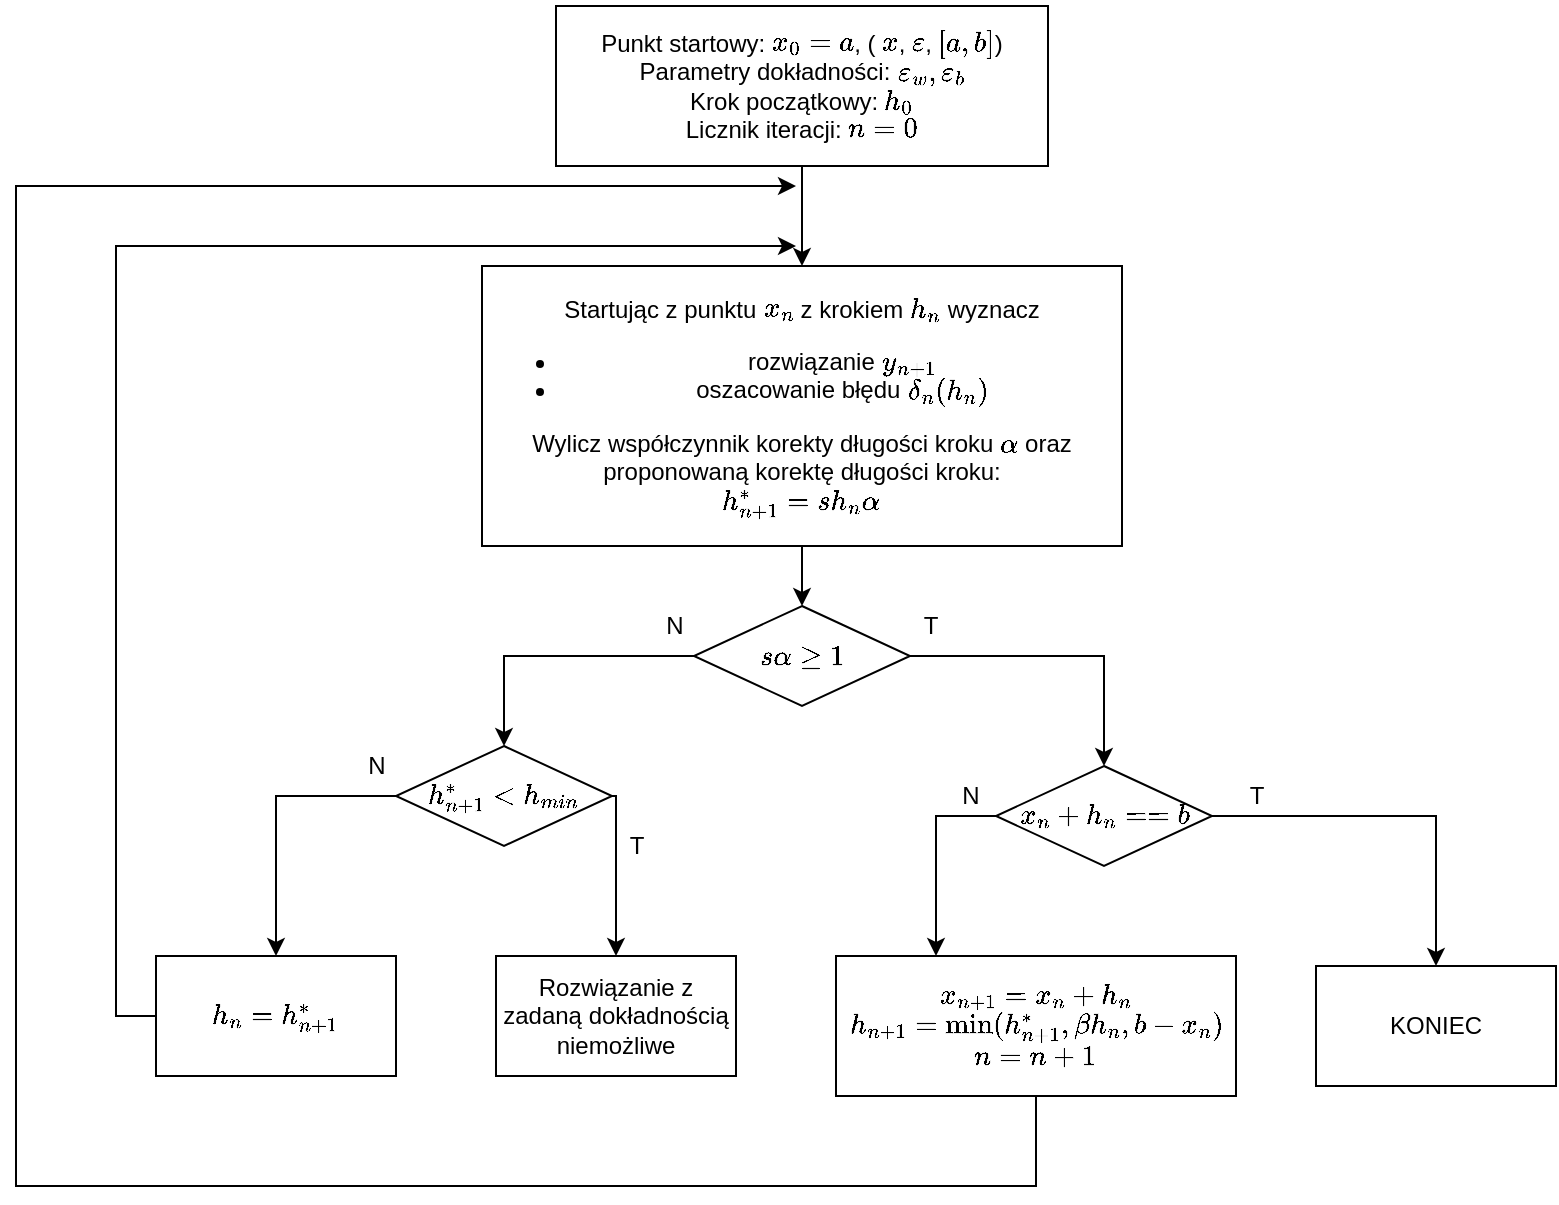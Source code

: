 <mxfile version="14.6.13" type="device"><diagram id="DsJJwvKZb1VWJftSrT24" name="Strona-1"><mxGraphModel dx="706" dy="408" grid="1" gridSize="10" guides="1" tooltips="1" connect="1" arrows="1" fold="1" page="1" pageScale="1" pageWidth="827" pageHeight="1169" math="1" shadow="0"><root><mxCell id="0"/><mxCell id="1" parent="0"/><mxCell id="d_xPrhTPiC_uNPldJbXq-10" style="edgeStyle=orthogonalEdgeStyle;rounded=0;orthogonalLoop=1;jettySize=auto;html=1;entryX=0.5;entryY=0;entryDx=0;entryDy=0;" parent="1" source="d_xPrhTPiC_uNPldJbXq-1" target="d_xPrhTPiC_uNPldJbXq-2" edge="1"><mxGeometry relative="1" as="geometry"/></mxCell><mxCell id="d_xPrhTPiC_uNPldJbXq-1" value="Punkt startowy: `x_0=a`, ( `x`, \(\varepsilon\), `[a, b]`)&lt;br&gt;Parametry dokładności: \(\varepsilon_w, \varepsilon_b\)&lt;br&gt;Krok początkowy: `h_0`&lt;br&gt;Licznik iteracji: `n=0`" style="rounded=0;whiteSpace=wrap;html=1;" parent="1" vertex="1"><mxGeometry x="300" y="60" width="246" height="80" as="geometry"/></mxCell><mxCell id="d_xPrhTPiC_uNPldJbXq-11" style="edgeStyle=orthogonalEdgeStyle;rounded=0;orthogonalLoop=1;jettySize=auto;html=1;entryX=0.5;entryY=0;entryDx=0;entryDy=0;" parent="1" source="d_xPrhTPiC_uNPldJbXq-2" target="d_xPrhTPiC_uNPldJbXq-3" edge="1"><mxGeometry relative="1" as="geometry"/></mxCell><mxCell id="d_xPrhTPiC_uNPldJbXq-2" value="Startując z punktu `x_n` z krokiem `h_n` wyznacz&lt;br&gt;&lt;ul&gt;&lt;li&gt;rozwiązanie `y_(n+1)`&lt;/li&gt;&lt;li&gt;oszacowanie błędu \(\delta_n(h_n)\)&lt;/li&gt;&lt;/ul&gt;&lt;div&gt;Wylicz współczynnik korekty długości kroku \(\alpha\) oraz proponowaną korektę długości kroku:&lt;/div&gt;&lt;div&gt;\(h_{n+1}^*=sh_n\alpha\)&lt;/div&gt;" style="rounded=0;whiteSpace=wrap;html=1;" parent="1" vertex="1"><mxGeometry x="263" y="190" width="320" height="140" as="geometry"/></mxCell><mxCell id="d_xPrhTPiC_uNPldJbXq-12" style="edgeStyle=orthogonalEdgeStyle;rounded=0;orthogonalLoop=1;jettySize=auto;html=1;entryX=0.5;entryY=0;entryDx=0;entryDy=0;" parent="1" source="d_xPrhTPiC_uNPldJbXq-3" target="d_xPrhTPiC_uNPldJbXq-6" edge="1"><mxGeometry relative="1" as="geometry"/></mxCell><mxCell id="d_xPrhTPiC_uNPldJbXq-14" style="edgeStyle=orthogonalEdgeStyle;rounded=0;orthogonalLoop=1;jettySize=auto;html=1;entryX=0.5;entryY=0;entryDx=0;entryDy=0;" parent="1" source="d_xPrhTPiC_uNPldJbXq-3" target="d_xPrhTPiC_uNPldJbXq-5" edge="1"><mxGeometry relative="1" as="geometry"/></mxCell><mxCell id="d_xPrhTPiC_uNPldJbXq-3" value="\(s\alpha \geq 1 \)" style="rhombus;whiteSpace=wrap;html=1;" parent="1" vertex="1"><mxGeometry x="369" y="360" width="108" height="50" as="geometry"/></mxCell><mxCell id="d_xPrhTPiC_uNPldJbXq-18" style="edgeStyle=orthogonalEdgeStyle;rounded=0;orthogonalLoop=1;jettySize=auto;html=1;" parent="1" source="d_xPrhTPiC_uNPldJbXq-5" target="d_xPrhTPiC_uNPldJbXq-8" edge="1"><mxGeometry relative="1" as="geometry"><Array as="points"><mxPoint x="330" y="455"/></Array></mxGeometry></mxCell><mxCell id="d_xPrhTPiC_uNPldJbXq-21" style="edgeStyle=orthogonalEdgeStyle;rounded=0;orthogonalLoop=1;jettySize=auto;html=1;entryX=0.5;entryY=0;entryDx=0;entryDy=0;" parent="1" source="d_xPrhTPiC_uNPldJbXq-5" target="d_xPrhTPiC_uNPldJbXq-7" edge="1"><mxGeometry relative="1" as="geometry"><Array as="points"><mxPoint x="160" y="455"/></Array></mxGeometry></mxCell><mxCell id="d_xPrhTPiC_uNPldJbXq-5" value="\(h_{n+1}^*&amp;lt;h_{min}\)" style="rhombus;whiteSpace=wrap;html=1;" parent="1" vertex="1"><mxGeometry x="220" y="430" width="108" height="50" as="geometry"/></mxCell><mxCell id="d_xPrhTPiC_uNPldJbXq-26" style="edgeStyle=orthogonalEdgeStyle;rounded=0;orthogonalLoop=1;jettySize=auto;html=1;entryX=0.25;entryY=0;entryDx=0;entryDy=0;" parent="1" source="d_xPrhTPiC_uNPldJbXq-6" target="d_xPrhTPiC_uNPldJbXq-9" edge="1"><mxGeometry relative="1" as="geometry"><Array as="points"><mxPoint x="490" y="465"/></Array></mxGeometry></mxCell><mxCell id="d_xPrhTPiC_uNPldJbXq-27" style="edgeStyle=orthogonalEdgeStyle;rounded=0;orthogonalLoop=1;jettySize=auto;html=1;entryX=0.5;entryY=0;entryDx=0;entryDy=0;" parent="1" source="d_xPrhTPiC_uNPldJbXq-6" target="d_xPrhTPiC_uNPldJbXq-17" edge="1"><mxGeometry relative="1" as="geometry"/></mxCell><mxCell id="d_xPrhTPiC_uNPldJbXq-6" value="\(x_n+h_n==b\)" style="rhombus;whiteSpace=wrap;html=1;" parent="1" vertex="1"><mxGeometry x="520" y="440" width="108" height="50" as="geometry"/></mxCell><mxCell id="d_xPrhTPiC_uNPldJbXq-23" style="edgeStyle=orthogonalEdgeStyle;rounded=0;orthogonalLoop=1;jettySize=auto;html=1;" parent="1" source="d_xPrhTPiC_uNPldJbXq-7" edge="1"><mxGeometry relative="1" as="geometry"><mxPoint x="420" y="180" as="targetPoint"/><Array as="points"><mxPoint x="80" y="565"/><mxPoint x="80" y="180"/><mxPoint x="420" y="180"/></Array></mxGeometry></mxCell><mxCell id="d_xPrhTPiC_uNPldJbXq-7" value="\(h_n=h_{n+1}^*\)" style="rounded=0;whiteSpace=wrap;html=1;" parent="1" vertex="1"><mxGeometry x="100" y="535" width="120" height="60" as="geometry"/></mxCell><mxCell id="d_xPrhTPiC_uNPldJbXq-8" value="Rozwiązanie z zadaną dokładnością niemożliwe" style="rounded=0;whiteSpace=wrap;html=1;" parent="1" vertex="1"><mxGeometry x="270" y="535" width="120" height="60" as="geometry"/></mxCell><mxCell id="d_xPrhTPiC_uNPldJbXq-29" style="edgeStyle=orthogonalEdgeStyle;rounded=0;orthogonalLoop=1;jettySize=auto;html=1;" parent="1" source="d_xPrhTPiC_uNPldJbXq-9" edge="1"><mxGeometry relative="1" as="geometry"><mxPoint x="420" y="150" as="targetPoint"/><Array as="points"><mxPoint x="540" y="650"/><mxPoint x="30" y="650"/><mxPoint x="30" y="150"/><mxPoint x="420" y="150"/></Array></mxGeometry></mxCell><mxCell id="d_xPrhTPiC_uNPldJbXq-9" value="\(x_{n+1}=x_n+h_n\)&lt;br&gt;\(h_{n+1}=\min(h_{n+1}^*, \beta h_n, b-x_n)\)&lt;br&gt;\(n=n+1\)" style="rounded=0;whiteSpace=wrap;html=1;" parent="1" vertex="1"><mxGeometry x="440" y="535" width="200" height="70" as="geometry"/></mxCell><mxCell id="d_xPrhTPiC_uNPldJbXq-15" value="N" style="text;html=1;align=center;verticalAlign=middle;resizable=0;points=[];autosize=1;strokeColor=none;" parent="1" vertex="1"><mxGeometry x="349" y="360" width="20" height="20" as="geometry"/></mxCell><mxCell id="d_xPrhTPiC_uNPldJbXq-16" value="T" style="text;html=1;align=center;verticalAlign=middle;resizable=0;points=[];autosize=1;strokeColor=none;" parent="1" vertex="1"><mxGeometry x="477" y="360" width="20" height="20" as="geometry"/></mxCell><mxCell id="d_xPrhTPiC_uNPldJbXq-17" value="KONIEC" style="rounded=0;whiteSpace=wrap;html=1;" parent="1" vertex="1"><mxGeometry x="680" y="540" width="120" height="60" as="geometry"/></mxCell><mxCell id="d_xPrhTPiC_uNPldJbXq-20" value="T" style="text;html=1;align=center;verticalAlign=middle;resizable=0;points=[];autosize=1;strokeColor=none;" parent="1" vertex="1"><mxGeometry x="330" y="470" width="20" height="20" as="geometry"/></mxCell><mxCell id="d_xPrhTPiC_uNPldJbXq-22" value="N" style="text;html=1;align=center;verticalAlign=middle;resizable=0;points=[];autosize=1;strokeColor=none;" parent="1" vertex="1"><mxGeometry x="200" y="430" width="20" height="20" as="geometry"/></mxCell><mxCell id="d_xPrhTPiC_uNPldJbXq-25" value="N" style="text;html=1;align=center;verticalAlign=middle;resizable=0;points=[];autosize=1;strokeColor=none;" parent="1" vertex="1"><mxGeometry x="497" y="445" width="20" height="20" as="geometry"/></mxCell><mxCell id="d_xPrhTPiC_uNPldJbXq-28" value="T" style="text;html=1;align=center;verticalAlign=middle;resizable=0;points=[];autosize=1;strokeColor=none;" parent="1" vertex="1"><mxGeometry x="640" y="445" width="20" height="20" as="geometry"/></mxCell></root></mxGraphModel></diagram></mxfile>